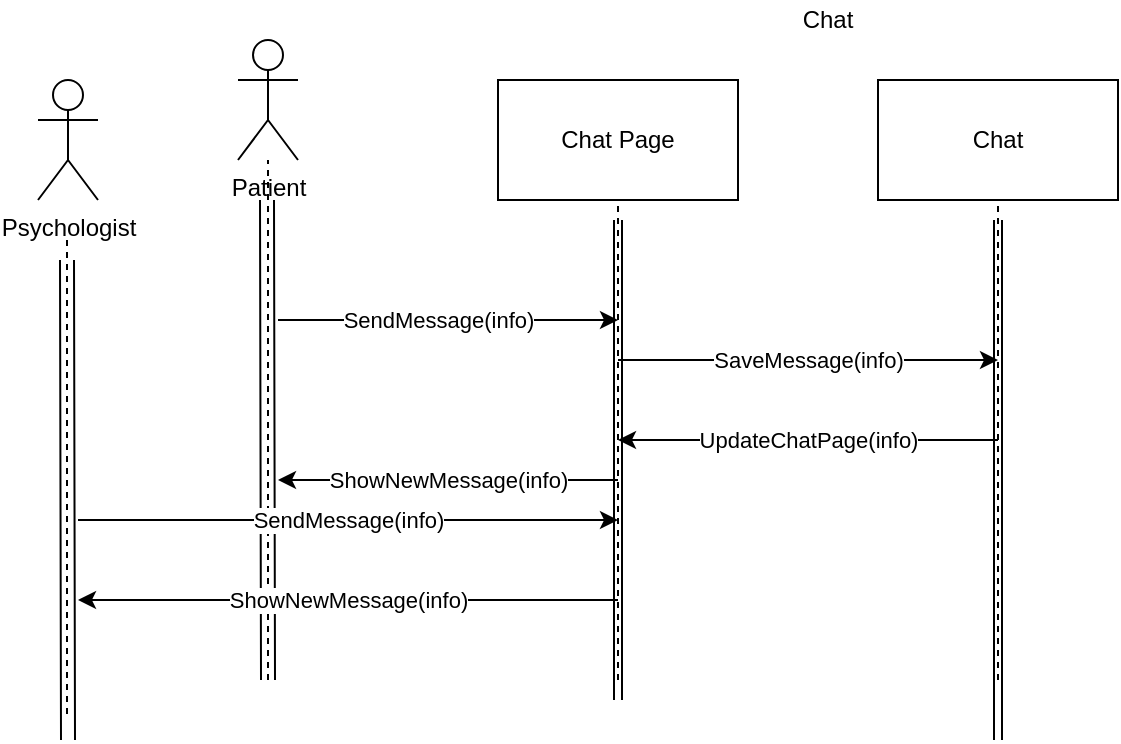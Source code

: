 <mxfile version="10.6.7" type="github"><diagram id="PRUiAloOIys9gHPgnJAg" name="Page-1"><mxGraphModel dx="827" dy="461" grid="1" gridSize="10" guides="1" tooltips="1" connect="1" arrows="1" fold="1" page="1" pageScale="1" pageWidth="850" pageHeight="1100" math="0" shadow="0"><root><mxCell id="0"/><mxCell id="1" parent="0"/><mxCell id="JBKhpShawquaGc9QDHiI-1" value="" style="shape=umlActor;verticalLabelPosition=bottom;labelBackgroundColor=#ffffff;verticalAlign=top;html=1;outlineConnect=0;" parent="1" vertex="1"><mxGeometry x="150" y="70" width="30" height="60" as="geometry"/></mxCell><mxCell id="JBKhpShawquaGc9QDHiI-2" value="Chat" style="text;html=1;strokeColor=none;fillColor=none;align=center;verticalAlign=middle;whiteSpace=wrap;rounded=0;" parent="1" vertex="1"><mxGeometry x="425" y="50" width="40" height="20" as="geometry"/></mxCell><mxCell id="JBKhpShawquaGc9QDHiI-3" value="Chat Page" style="rounded=0;whiteSpace=wrap;html=1;" parent="1" vertex="1"><mxGeometry x="280" y="90" width="120" height="60" as="geometry"/></mxCell><mxCell id="JBKhpShawquaGc9QDHiI-4" value="" style="endArrow=none;dashed=1;html=1;" parent="1" target="JBKhpShawquaGc9QDHiI-1" edge="1"><mxGeometry width="50" height="50" relative="1" as="geometry"><mxPoint x="165" y="390" as="sourcePoint"/><mxPoint x="200" y="210" as="targetPoint"/></mxGeometry></mxCell><mxCell id="JBKhpShawquaGc9QDHiI-5" value="" style="shape=link;html=1;width=7;" parent="1" edge="1"><mxGeometry width="50" height="50" relative="1" as="geometry"><mxPoint x="165" y="390" as="sourcePoint"/><mxPoint x="164.5" y="150" as="targetPoint"/></mxGeometry></mxCell><mxCell id="JBKhpShawquaGc9QDHiI-6" value="" style="endArrow=none;dashed=1;html=1;" parent="1" edge="1"><mxGeometry width="50" height="50" relative="1" as="geometry"><mxPoint x="340" y="390" as="sourcePoint"/><mxPoint x="340" y="153" as="targetPoint"/></mxGeometry></mxCell><mxCell id="JBKhpShawquaGc9QDHiI-8" value="" style="shape=link;html=1;" parent="1" edge="1"><mxGeometry width="50" height="50" relative="1" as="geometry"><mxPoint x="340" y="400" as="sourcePoint"/><mxPoint x="340" y="160" as="targetPoint"/></mxGeometry></mxCell><mxCell id="JBKhpShawquaGc9QDHiI-9" value="Chat" style="rounded=0;whiteSpace=wrap;html=1;" parent="1" vertex="1"><mxGeometry x="470" y="90" width="120" height="60" as="geometry"/></mxCell><mxCell id="JBKhpShawquaGc9QDHiI-10" value="" style="endArrow=none;dashed=1;html=1;entryX=0.5;entryY=1;entryDx=0;entryDy=0;" parent="1" target="JBKhpShawquaGc9QDHiI-9" edge="1"><mxGeometry width="50" height="50" relative="1" as="geometry"><mxPoint x="530" y="390" as="sourcePoint"/><mxPoint x="600" y="240" as="targetPoint"/></mxGeometry></mxCell><mxCell id="JBKhpShawquaGc9QDHiI-11" value="" style="shape=link;html=1;" parent="1" edge="1"><mxGeometry width="50" height="50" relative="1" as="geometry"><mxPoint x="530" y="420" as="sourcePoint"/><mxPoint x="530" y="160" as="targetPoint"/></mxGeometry></mxCell><mxCell id="JBKhpShawquaGc9QDHiI-12" value="SaveMessage(info)" style="endArrow=classic;html=1;" parent="1" edge="1"><mxGeometry width="50" height="50" relative="1" as="geometry"><mxPoint x="340" y="230" as="sourcePoint"/><mxPoint x="530" y="230" as="targetPoint"/></mxGeometry></mxCell><mxCell id="JBKhpShawquaGc9QDHiI-16" value="UpdateChatPage(info)" style="endArrow=classic;html=1;" parent="1" edge="1"><mxGeometry width="50" height="50" relative="1" as="geometry"><mxPoint x="530" y="270" as="sourcePoint"/><mxPoint x="340" y="270" as="targetPoint"/></mxGeometry></mxCell><mxCell id="JBKhpShawquaGc9QDHiI-29" value="Patient" style="text;html=1;align=center;" parent="1" vertex="1"><mxGeometry x="95" y="130" width="140" height="30" as="geometry"/></mxCell><mxCell id="JBKhpShawquaGc9QDHiI-30" value="SendMessage(info)" style="endArrow=classic;html=1;" parent="1" edge="1"><mxGeometry x="-0.059" width="50" height="50" relative="1" as="geometry"><mxPoint x="170" y="210" as="sourcePoint"/><mxPoint x="340" y="210" as="targetPoint"/><mxPoint as="offset"/></mxGeometry></mxCell><mxCell id="JBKhpShawquaGc9QDHiI-31" value="ShowNewMessage(info)" style="endArrow=classic;html=1;" parent="1" edge="1"><mxGeometry width="50" height="50" relative="1" as="geometry"><mxPoint x="340" y="290" as="sourcePoint"/><mxPoint x="170" y="290" as="targetPoint"/></mxGeometry></mxCell><mxCell id="Jev-phGDg5cU-cvFG3Mo-1" value="Psychologist&lt;br&gt;&lt;br&gt;" style="shape=umlActor;verticalLabelPosition=bottom;labelBackgroundColor=#ffffff;verticalAlign=top;html=1;outlineConnect=0;" parent="1" vertex="1"><mxGeometry x="50" y="90" width="30" height="60" as="geometry"/></mxCell><mxCell id="Jev-phGDg5cU-cvFG3Mo-2" value="" style="shape=link;html=1;width=7;" parent="1" edge="1"><mxGeometry width="50" height="50" relative="1" as="geometry"><mxPoint x="65" y="420" as="sourcePoint"/><mxPoint x="64.5" y="180" as="targetPoint"/></mxGeometry></mxCell><mxCell id="Jev-phGDg5cU-cvFG3Mo-4" value="" style="endArrow=none;dashed=1;html=1;" parent="1" edge="1"><mxGeometry width="50" height="50" relative="1" as="geometry"><mxPoint x="64.5" y="407" as="sourcePoint"/><mxPoint x="64.5" y="170" as="targetPoint"/></mxGeometry></mxCell><mxCell id="Jev-phGDg5cU-cvFG3Mo-5" value="SendMessage(info)" style="endArrow=classic;html=1;" parent="1" edge="1"><mxGeometry width="50" height="50" relative="1" as="geometry"><mxPoint x="70" y="310" as="sourcePoint"/><mxPoint x="340" y="310" as="targetPoint"/></mxGeometry></mxCell><mxCell id="Jev-phGDg5cU-cvFG3Mo-6" value="ShowNewMessage(info)&lt;br&gt;" style="endArrow=classic;html=1;" parent="1" edge="1"><mxGeometry width="50" height="50" relative="1" as="geometry"><mxPoint x="340" y="350" as="sourcePoint"/><mxPoint x="70" y="350" as="targetPoint"/></mxGeometry></mxCell></root></mxGraphModel></diagram></mxfile>

